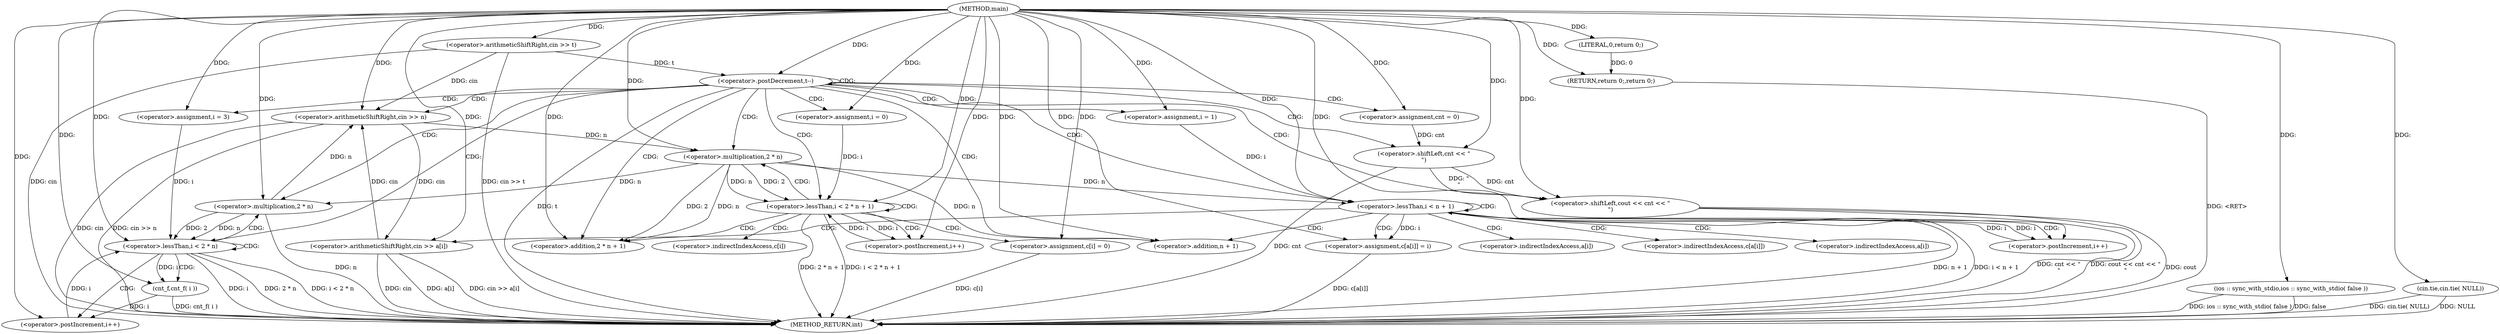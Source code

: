 digraph "main" {  
"1000158" [label = "(METHOD,main)" ]
"1000244" [label = "(METHOD_RETURN,int)" ]
"1000160" [label = "(ios :: sync_with_stdio,ios :: sync_with_stdio( false ))" ]
"1000162" [label = "(cin.tie,cin.tie( NULL))" ]
"1000164" [label = "(<operator>.arithmeticShiftRight,cin >> t)" ]
"1000242" [label = "(RETURN,return 0;,return 0;)" ]
"1000168" [label = "(<operator>.postDecrement,t--)" ]
"1000243" [label = "(LITERAL,0,return 0;)" ]
"1000171" [label = "(<operator>.arithmeticShiftRight,cin >> n)" ]
"1000219" [label = "(<operator>.assignment,cnt = 0)" ]
"1000237" [label = "(<operator>.shiftLeft,cout << cnt << \"\n\")" ]
"1000176" [label = "(<operator>.assignment,i = 0)" ]
"1000179" [label = "(<operator>.lessThan,i < 2 * n + 1)" ]
"1000186" [label = "(<operator>.postIncrement,i++)" ]
"1000196" [label = "(<operator>.assignment,i = 1)" ]
"1000199" [label = "(<operator>.lessThan,i < n + 1)" ]
"1000204" [label = "(<operator>.postIncrement,i++)" ]
"1000224" [label = "(<operator>.assignment,i = 3)" ]
"1000227" [label = "(<operator>.lessThan,i < 2 * n)" ]
"1000232" [label = "(<operator>.postIncrement,i++)" ]
"1000189" [label = "(<operator>.assignment,c[i] = 0)" ]
"1000207" [label = "(<operator>.arithmeticShiftRight,cin >> a[i])" ]
"1000212" [label = "(<operator>.assignment,c[a[i]] = i)" ]
"1000235" [label = "(cnt_f,cnt_f( i ))" ]
"1000239" [label = "(<operator>.shiftLeft,cnt << \"\n\")" ]
"1000181" [label = "(<operator>.addition,2 * n + 1)" ]
"1000201" [label = "(<operator>.addition,n + 1)" ]
"1000229" [label = "(<operator>.multiplication,2 * n)" ]
"1000182" [label = "(<operator>.multiplication,2 * n)" ]
"1000190" [label = "(<operator>.indirectIndexAccess,c[i])" ]
"1000209" [label = "(<operator>.indirectIndexAccess,a[i])" ]
"1000213" [label = "(<operator>.indirectIndexAccess,c[a[i]])" ]
"1000215" [label = "(<operator>.indirectIndexAccess,a[i])" ]
  "1000160" -> "1000244"  [ label = "DDG: ios :: sync_with_stdio( false )"] 
  "1000162" -> "1000244"  [ label = "DDG: cin.tie( NULL)"] 
  "1000164" -> "1000244"  [ label = "DDG: cin"] 
  "1000164" -> "1000244"  [ label = "DDG: cin >> t"] 
  "1000168" -> "1000244"  [ label = "DDG: t"] 
  "1000171" -> "1000244"  [ label = "DDG: cin"] 
  "1000171" -> "1000244"  [ label = "DDG: cin >> n"] 
  "1000179" -> "1000244"  [ label = "DDG: 2 * n + 1"] 
  "1000179" -> "1000244"  [ label = "DDG: i < 2 * n + 1"] 
  "1000199" -> "1000244"  [ label = "DDG: n + 1"] 
  "1000199" -> "1000244"  [ label = "DDG: i < n + 1"] 
  "1000227" -> "1000244"  [ label = "DDG: i"] 
  "1000229" -> "1000244"  [ label = "DDG: n"] 
  "1000227" -> "1000244"  [ label = "DDG: 2 * n"] 
  "1000227" -> "1000244"  [ label = "DDG: i < 2 * n"] 
  "1000239" -> "1000244"  [ label = "DDG: cnt"] 
  "1000237" -> "1000244"  [ label = "DDG: cnt << \"\n\""] 
  "1000237" -> "1000244"  [ label = "DDG: cout << cnt << \"\n\""] 
  "1000235" -> "1000244"  [ label = "DDG: cnt_f( i )"] 
  "1000207" -> "1000244"  [ label = "DDG: cin"] 
  "1000207" -> "1000244"  [ label = "DDG: a[i]"] 
  "1000207" -> "1000244"  [ label = "DDG: cin >> a[i]"] 
  "1000212" -> "1000244"  [ label = "DDG: c[a[i]]"] 
  "1000189" -> "1000244"  [ label = "DDG: c[i]"] 
  "1000242" -> "1000244"  [ label = "DDG: <RET>"] 
  "1000162" -> "1000244"  [ label = "DDG: NULL"] 
  "1000160" -> "1000244"  [ label = "DDG: false"] 
  "1000237" -> "1000244"  [ label = "DDG: cout"] 
  "1000243" -> "1000242"  [ label = "DDG: 0"] 
  "1000158" -> "1000242"  [ label = "DDG: "] 
  "1000158" -> "1000160"  [ label = "DDG: "] 
  "1000158" -> "1000162"  [ label = "DDG: "] 
  "1000158" -> "1000164"  [ label = "DDG: "] 
  "1000158" -> "1000243"  [ label = "DDG: "] 
  "1000164" -> "1000168"  [ label = "DDG: t"] 
  "1000158" -> "1000168"  [ label = "DDG: "] 
  "1000158" -> "1000219"  [ label = "DDG: "] 
  "1000164" -> "1000171"  [ label = "DDG: cin"] 
  "1000207" -> "1000171"  [ label = "DDG: cin"] 
  "1000158" -> "1000171"  [ label = "DDG: "] 
  "1000229" -> "1000171"  [ label = "DDG: n"] 
  "1000158" -> "1000176"  [ label = "DDG: "] 
  "1000158" -> "1000196"  [ label = "DDG: "] 
  "1000158" -> "1000224"  [ label = "DDG: "] 
  "1000158" -> "1000237"  [ label = "DDG: "] 
  "1000239" -> "1000237"  [ label = "DDG: \"\n\""] 
  "1000239" -> "1000237"  [ label = "DDG: cnt"] 
  "1000176" -> "1000179"  [ label = "DDG: i"] 
  "1000186" -> "1000179"  [ label = "DDG: i"] 
  "1000158" -> "1000179"  [ label = "DDG: "] 
  "1000182" -> "1000179"  [ label = "DDG: 2"] 
  "1000182" -> "1000179"  [ label = "DDG: n"] 
  "1000179" -> "1000186"  [ label = "DDG: i"] 
  "1000158" -> "1000186"  [ label = "DDG: "] 
  "1000158" -> "1000189"  [ label = "DDG: "] 
  "1000196" -> "1000199"  [ label = "DDG: i"] 
  "1000204" -> "1000199"  [ label = "DDG: i"] 
  "1000158" -> "1000199"  [ label = "DDG: "] 
  "1000182" -> "1000199"  [ label = "DDG: n"] 
  "1000158" -> "1000204"  [ label = "DDG: "] 
  "1000199" -> "1000204"  [ label = "DDG: i"] 
  "1000199" -> "1000212"  [ label = "DDG: i"] 
  "1000158" -> "1000212"  [ label = "DDG: "] 
  "1000224" -> "1000227"  [ label = "DDG: i"] 
  "1000232" -> "1000227"  [ label = "DDG: i"] 
  "1000158" -> "1000227"  [ label = "DDG: "] 
  "1000229" -> "1000227"  [ label = "DDG: n"] 
  "1000229" -> "1000227"  [ label = "DDG: 2"] 
  "1000235" -> "1000232"  [ label = "DDG: i"] 
  "1000158" -> "1000232"  [ label = "DDG: "] 
  "1000219" -> "1000239"  [ label = "DDG: cnt"] 
  "1000158" -> "1000239"  [ label = "DDG: "] 
  "1000182" -> "1000181"  [ label = "DDG: 2"] 
  "1000182" -> "1000181"  [ label = "DDG: n"] 
  "1000158" -> "1000181"  [ label = "DDG: "] 
  "1000182" -> "1000201"  [ label = "DDG: n"] 
  "1000158" -> "1000201"  [ label = "DDG: "] 
  "1000171" -> "1000207"  [ label = "DDG: cin"] 
  "1000158" -> "1000207"  [ label = "DDG: "] 
  "1000158" -> "1000229"  [ label = "DDG: "] 
  "1000182" -> "1000229"  [ label = "DDG: n"] 
  "1000227" -> "1000235"  [ label = "DDG: i"] 
  "1000158" -> "1000235"  [ label = "DDG: "] 
  "1000158" -> "1000182"  [ label = "DDG: "] 
  "1000171" -> "1000182"  [ label = "DDG: n"] 
  "1000168" -> "1000239"  [ label = "CDG: "] 
  "1000168" -> "1000199"  [ label = "CDG: "] 
  "1000168" -> "1000182"  [ label = "CDG: "] 
  "1000168" -> "1000227"  [ label = "CDG: "] 
  "1000168" -> "1000229"  [ label = "CDG: "] 
  "1000168" -> "1000219"  [ label = "CDG: "] 
  "1000168" -> "1000196"  [ label = "CDG: "] 
  "1000168" -> "1000168"  [ label = "CDG: "] 
  "1000168" -> "1000237"  [ label = "CDG: "] 
  "1000168" -> "1000201"  [ label = "CDG: "] 
  "1000168" -> "1000171"  [ label = "CDG: "] 
  "1000168" -> "1000179"  [ label = "CDG: "] 
  "1000168" -> "1000224"  [ label = "CDG: "] 
  "1000168" -> "1000176"  [ label = "CDG: "] 
  "1000168" -> "1000181"  [ label = "CDG: "] 
  "1000179" -> "1000182"  [ label = "CDG: "] 
  "1000179" -> "1000186"  [ label = "CDG: "] 
  "1000179" -> "1000189"  [ label = "CDG: "] 
  "1000179" -> "1000190"  [ label = "CDG: "] 
  "1000179" -> "1000179"  [ label = "CDG: "] 
  "1000179" -> "1000181"  [ label = "CDG: "] 
  "1000199" -> "1000199"  [ label = "CDG: "] 
  "1000199" -> "1000213"  [ label = "CDG: "] 
  "1000199" -> "1000212"  [ label = "CDG: "] 
  "1000199" -> "1000204"  [ label = "CDG: "] 
  "1000199" -> "1000215"  [ label = "CDG: "] 
  "1000199" -> "1000207"  [ label = "CDG: "] 
  "1000199" -> "1000201"  [ label = "CDG: "] 
  "1000199" -> "1000209"  [ label = "CDG: "] 
  "1000227" -> "1000227"  [ label = "CDG: "] 
  "1000227" -> "1000229"  [ label = "CDG: "] 
  "1000227" -> "1000235"  [ label = "CDG: "] 
  "1000227" -> "1000232"  [ label = "CDG: "] 
}
